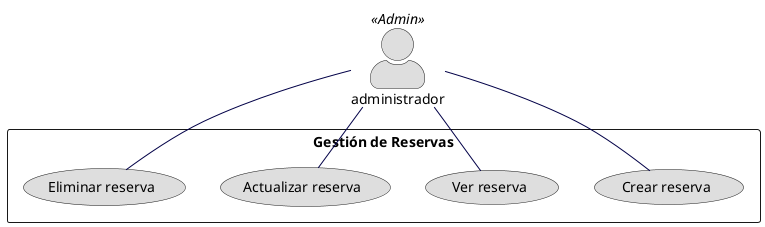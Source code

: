 ' Un usuario con rol administrador puede gestionar las reservas.

@startuml req8

skinparam actor{
    Style awesome
    ArrowColor 010047
    BackgroundColor dedede
}
skinparam usecase{
    BackgroundColor dedede
    ArrowColor 010047
    FontColor 000000
}


actor administrador <<Admin>>

rectangle "Gestión de Reservas" {
    (Crear reserva) as crearReserva
    (Ver reserva) as verReserva
    (Actualizar reserva) as actualizarReserva
    (Eliminar reserva) as eliminarReserva
}

administrador -- crearReserva
administrador -- verReserva
administrador -- actualizarReserva
administrador -- eliminarReserva


@enduml
